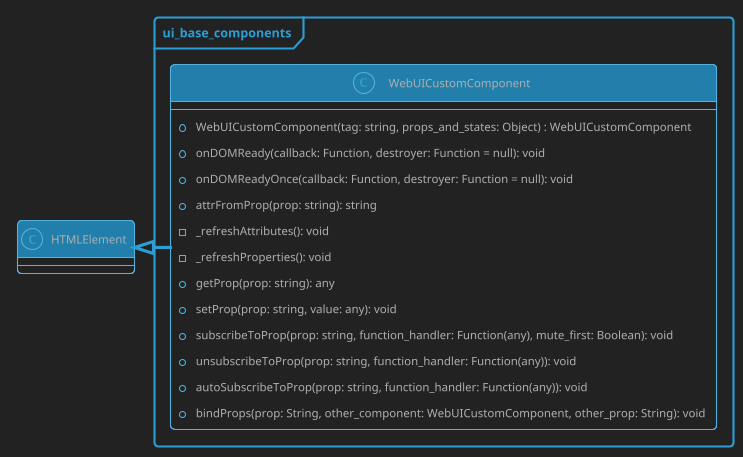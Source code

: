 @startuml web_ui_custom_component

'Wav2Bar - Free software for creating audio visualization (motion design) videos
'Copyright (C) 2023  Picorims <picorims.contact@gmail.com>

'This program is free software: you can redistribute it and/or modify
'it under the terms of the GNU General Public License as published by
'the Free Software Foundation, either version 3 of the License, or
'any later version.

'This program is distributed in the hope that it will be useful,
'but WITHOUT ANY WARRANTY; without even the implied warranty of
'MERCHANTABILITY or FITNESS FOR A PARTICULAR PURPOSE.  See the
'GNU General Public License for more details.

'You should have received a copy of the GNU General Public License
'along with this program.  If not, see <https://www.gnu.org/licenses/>.

!theme cyborg-outline
skinparam BackgroundColor #222222
' skinparam groupInheritance 2
skinparam PackageStyle frame

class HTMLElement {}

package "ui_base_components" {
    class WebUICustomComponent {
        --
        + WebUICustomComponent(tag: string, props_and_states: Object) : WebUICustomComponent
        + onDOMReady(callback: Function, destroyer: Function = null): void
        + onDOMReadyOnce(callback: Function, destroyer: Function = null): void
        + attrFromProp(prop: string): string
        - _refreshAttributes(): void
        - _refreshProperties(): void
        + getProp(prop: string): any
        + setProp(prop: string, value: any): void
        + subscribeToProp(prop: string, function_handler: Function(any), mute_first: Boolean): void
        + unsubscribeToProp(prop: string, function_handler: Function(any)): void
        + autoSubscribeToProp(prop: string, function_handler: Function(any)): void
        + bindProps(prop: String, other_component: WebUICustomComponent, other_prop: String): void
    }
    HTMLElement <|-right- WebUICustomComponent
}

@enduml